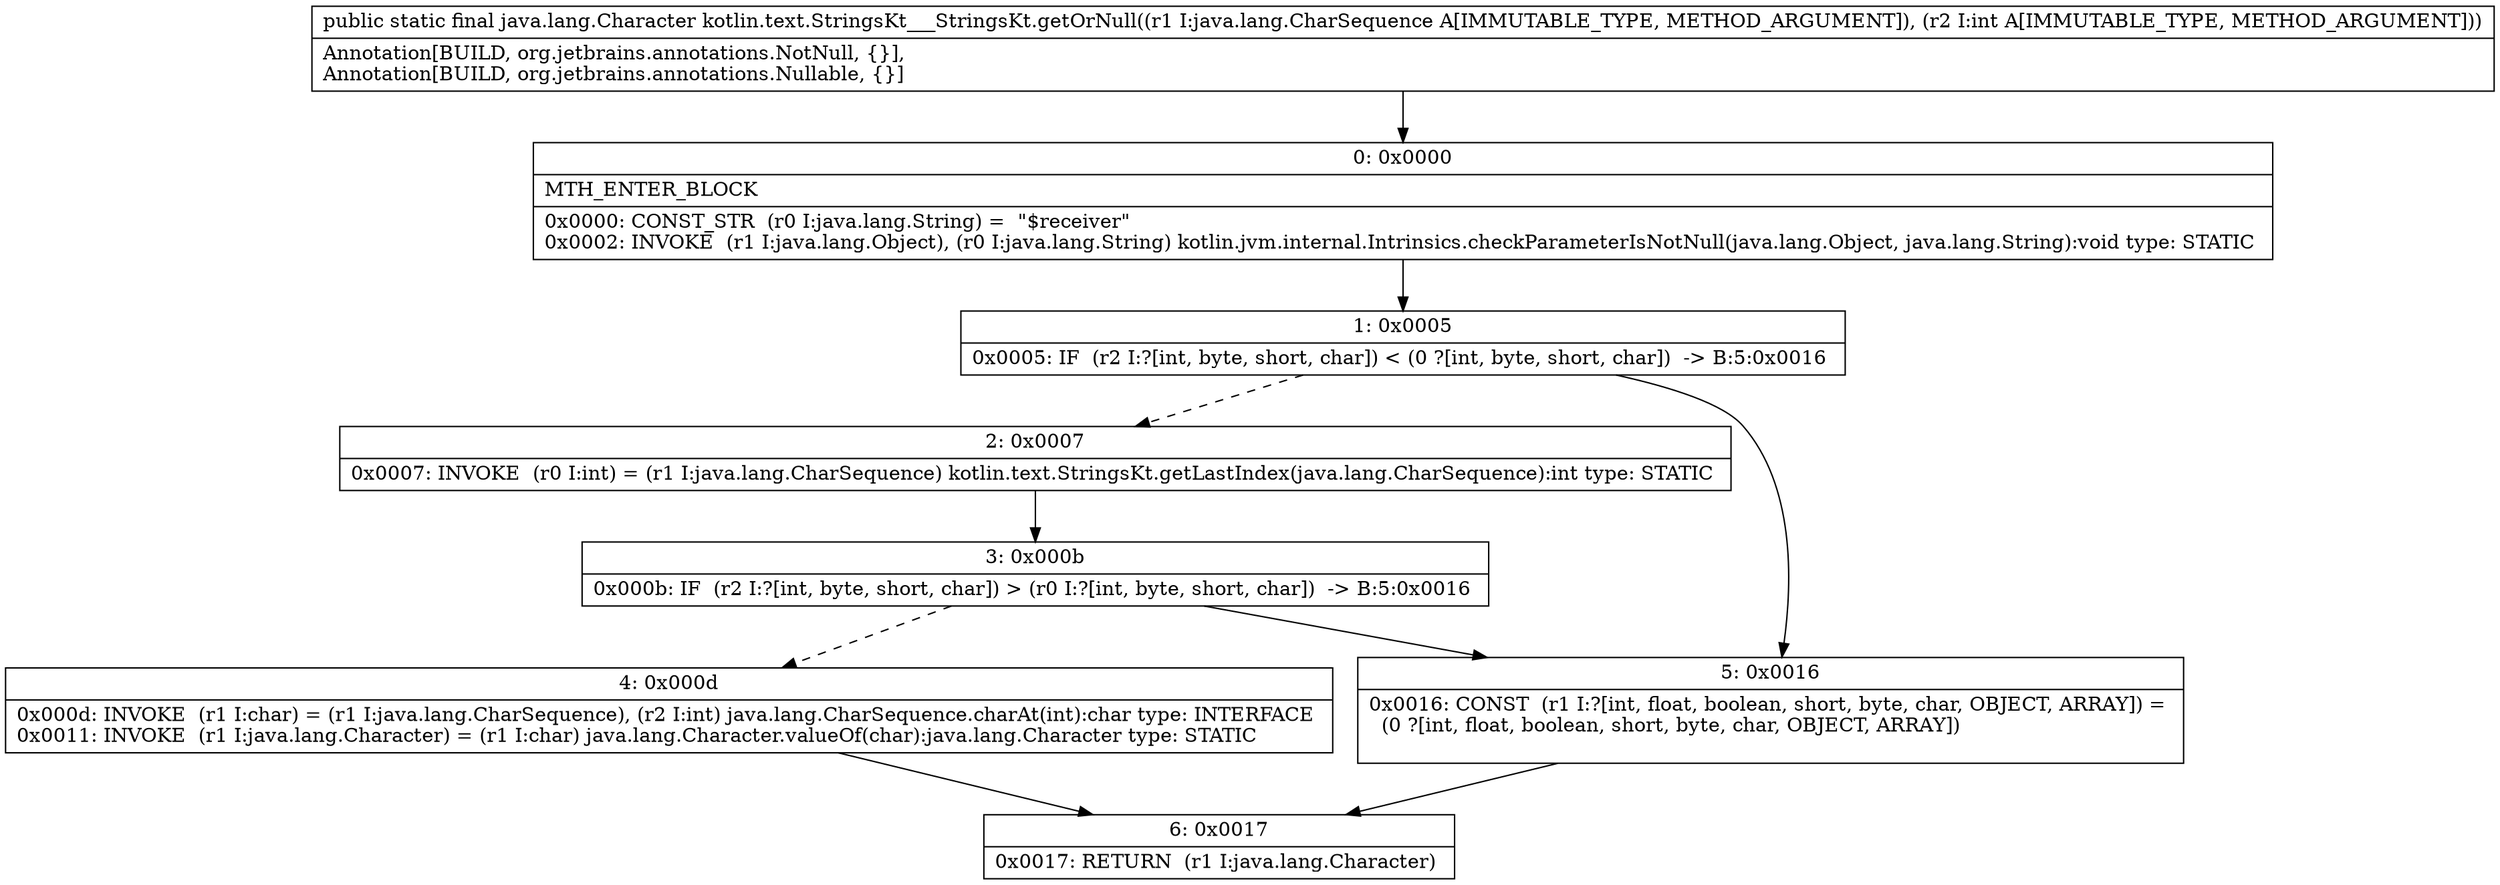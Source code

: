digraph "CFG forkotlin.text.StringsKt___StringsKt.getOrNull(Ljava\/lang\/CharSequence;I)Ljava\/lang\/Character;" {
Node_0 [shape=record,label="{0\:\ 0x0000|MTH_ENTER_BLOCK\l|0x0000: CONST_STR  (r0 I:java.lang.String) =  \"$receiver\" \l0x0002: INVOKE  (r1 I:java.lang.Object), (r0 I:java.lang.String) kotlin.jvm.internal.Intrinsics.checkParameterIsNotNull(java.lang.Object, java.lang.String):void type: STATIC \l}"];
Node_1 [shape=record,label="{1\:\ 0x0005|0x0005: IF  (r2 I:?[int, byte, short, char]) \< (0 ?[int, byte, short, char])  \-\> B:5:0x0016 \l}"];
Node_2 [shape=record,label="{2\:\ 0x0007|0x0007: INVOKE  (r0 I:int) = (r1 I:java.lang.CharSequence) kotlin.text.StringsKt.getLastIndex(java.lang.CharSequence):int type: STATIC \l}"];
Node_3 [shape=record,label="{3\:\ 0x000b|0x000b: IF  (r2 I:?[int, byte, short, char]) \> (r0 I:?[int, byte, short, char])  \-\> B:5:0x0016 \l}"];
Node_4 [shape=record,label="{4\:\ 0x000d|0x000d: INVOKE  (r1 I:char) = (r1 I:java.lang.CharSequence), (r2 I:int) java.lang.CharSequence.charAt(int):char type: INTERFACE \l0x0011: INVOKE  (r1 I:java.lang.Character) = (r1 I:char) java.lang.Character.valueOf(char):java.lang.Character type: STATIC \l}"];
Node_5 [shape=record,label="{5\:\ 0x0016|0x0016: CONST  (r1 I:?[int, float, boolean, short, byte, char, OBJECT, ARRAY]) = \l  (0 ?[int, float, boolean, short, byte, char, OBJECT, ARRAY])\l \l}"];
Node_6 [shape=record,label="{6\:\ 0x0017|0x0017: RETURN  (r1 I:java.lang.Character) \l}"];
MethodNode[shape=record,label="{public static final java.lang.Character kotlin.text.StringsKt___StringsKt.getOrNull((r1 I:java.lang.CharSequence A[IMMUTABLE_TYPE, METHOD_ARGUMENT]), (r2 I:int A[IMMUTABLE_TYPE, METHOD_ARGUMENT]))  | Annotation[BUILD, org.jetbrains.annotations.NotNull, \{\}], \lAnnotation[BUILD, org.jetbrains.annotations.Nullable, \{\}]\l}"];
MethodNode -> Node_0;
Node_0 -> Node_1;
Node_1 -> Node_2[style=dashed];
Node_1 -> Node_5;
Node_2 -> Node_3;
Node_3 -> Node_4[style=dashed];
Node_3 -> Node_5;
Node_4 -> Node_6;
Node_5 -> Node_6;
}

